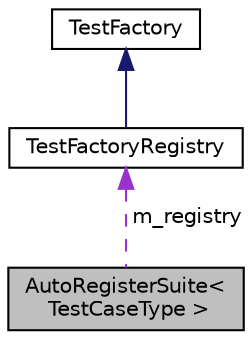 digraph "AutoRegisterSuite&lt; TestCaseType &gt;"
{
  edge [fontname="Helvetica",fontsize="10",labelfontname="Helvetica",labelfontsize="10"];
  node [fontname="Helvetica",fontsize="10",shape=record];
  Node1 [label="AutoRegisterSuite\<\l TestCaseType \>",height=0.2,width=0.4,color="black", fillcolor="grey75", style="filled", fontcolor="black"];
  Node2 -> Node1 [dir="back",color="darkorchid3",fontsize="10",style="dashed",label=" m_registry" ,fontname="Helvetica"];
  Node2 [label="TestFactoryRegistry",height=0.2,width=0.4,color="black", fillcolor="white", style="filled",URL="$class_test_factory_registry.html",tooltip="Registry for TestFactory.Notes that the registry DON&#39;T assumes lifetime control for any registered te..."];
  Node3 -> Node2 [dir="back",color="midnightblue",fontsize="10",style="solid",fontname="Helvetica"];
  Node3 [label="TestFactory",height=0.2,width=0.4,color="black", fillcolor="white", style="filled",URL="$class_test_factory.html",tooltip="Abstract Test factory. "];
}
